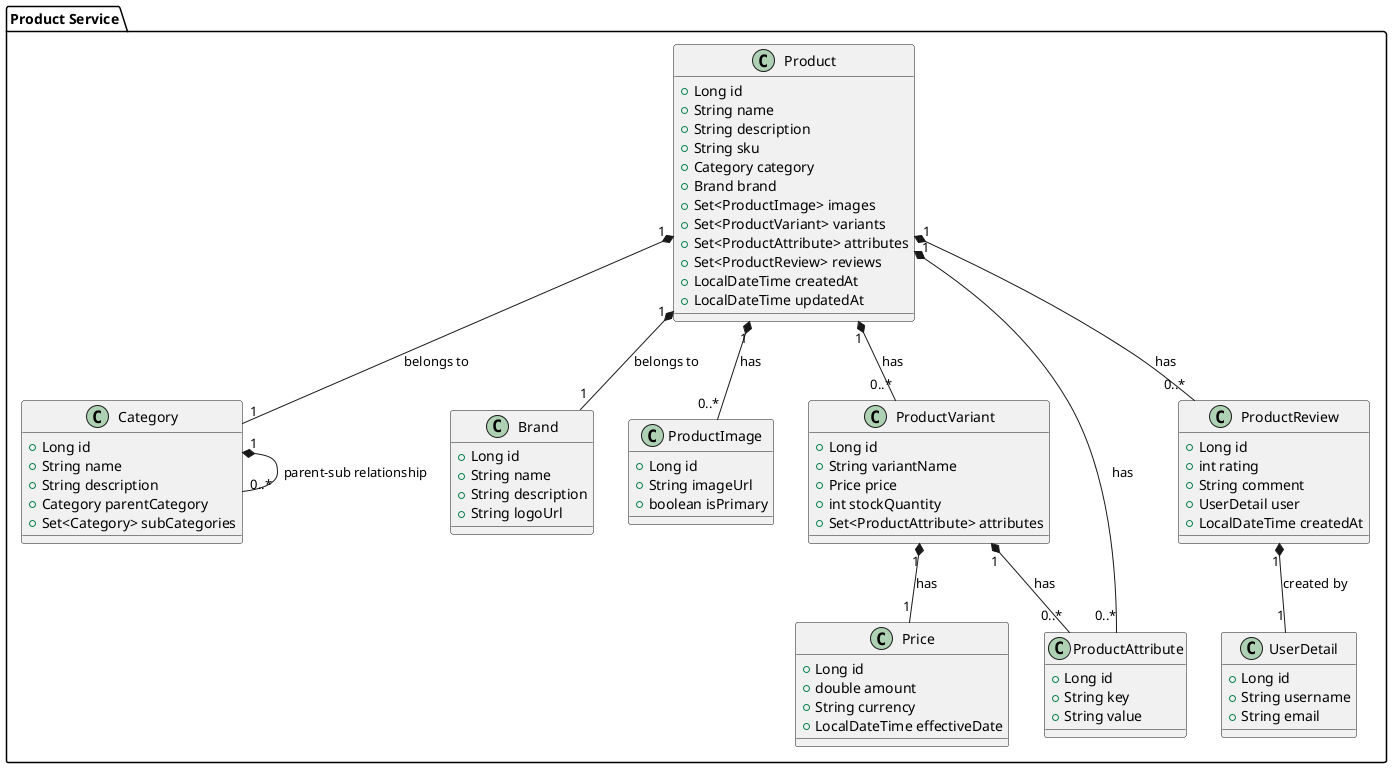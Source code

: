 @startuml
package "Product Service" {
    class Product {
        +Long id
        +String name
        +String description
        +String sku
        +Category category
        +Brand brand
        +Set<ProductImage> images
        +Set<ProductVariant> variants
        +Set<ProductAttribute> attributes
        +Set<ProductReview> reviews
        +LocalDateTime createdAt
        +LocalDateTime updatedAt
    }

    class Category {
        +Long id
        +String name
        +String description
        +Category parentCategory
        +Set<Category> subCategories
    }

    class Brand {
        +Long id
        +String name
        +String description
        +String logoUrl
    }

    class ProductImage {
        +Long id
        +String imageUrl
        +boolean isPrimary
    }

    class ProductVariant {
        +Long id
        +String variantName
        +Price price
        +int stockQuantity
        +Set<ProductAttribute> attributes
    }

    class ProductAttribute {
        +Long id
        +String key
        +String value
    }

    class ProductReview {
        +Long id
        +int rating
        +String comment
        +UserDetail user
        +LocalDateTime createdAt
    }

    class Price {
        +Long id
        +double amount
        +String currency
        +LocalDateTime effectiveDate
    }

    class UserDetail {
        +Long id
        +String username
        +String email
    }

    ' Relationships
    Product "1" *-- "1" Category : belongs to
    Product "1" *-- "1" Brand : belongs to
    Product "1" *-- "0..*" ProductImage : has
    Product "1" *-- "0..*" ProductVariant : has
    Product "1" *-- "0..*" ProductAttribute : has
    Product "1" *-- "0..*" ProductReview : has
    ProductVariant "1" *-- "1" Price : has
    ProductVariant "1" *-- "0..*" ProductAttribute : has
    Category "1" *-- "0..*" Category : parent-sub relationship
    ProductReview "1" *-- "1" UserDetail : created by
}
@enduml